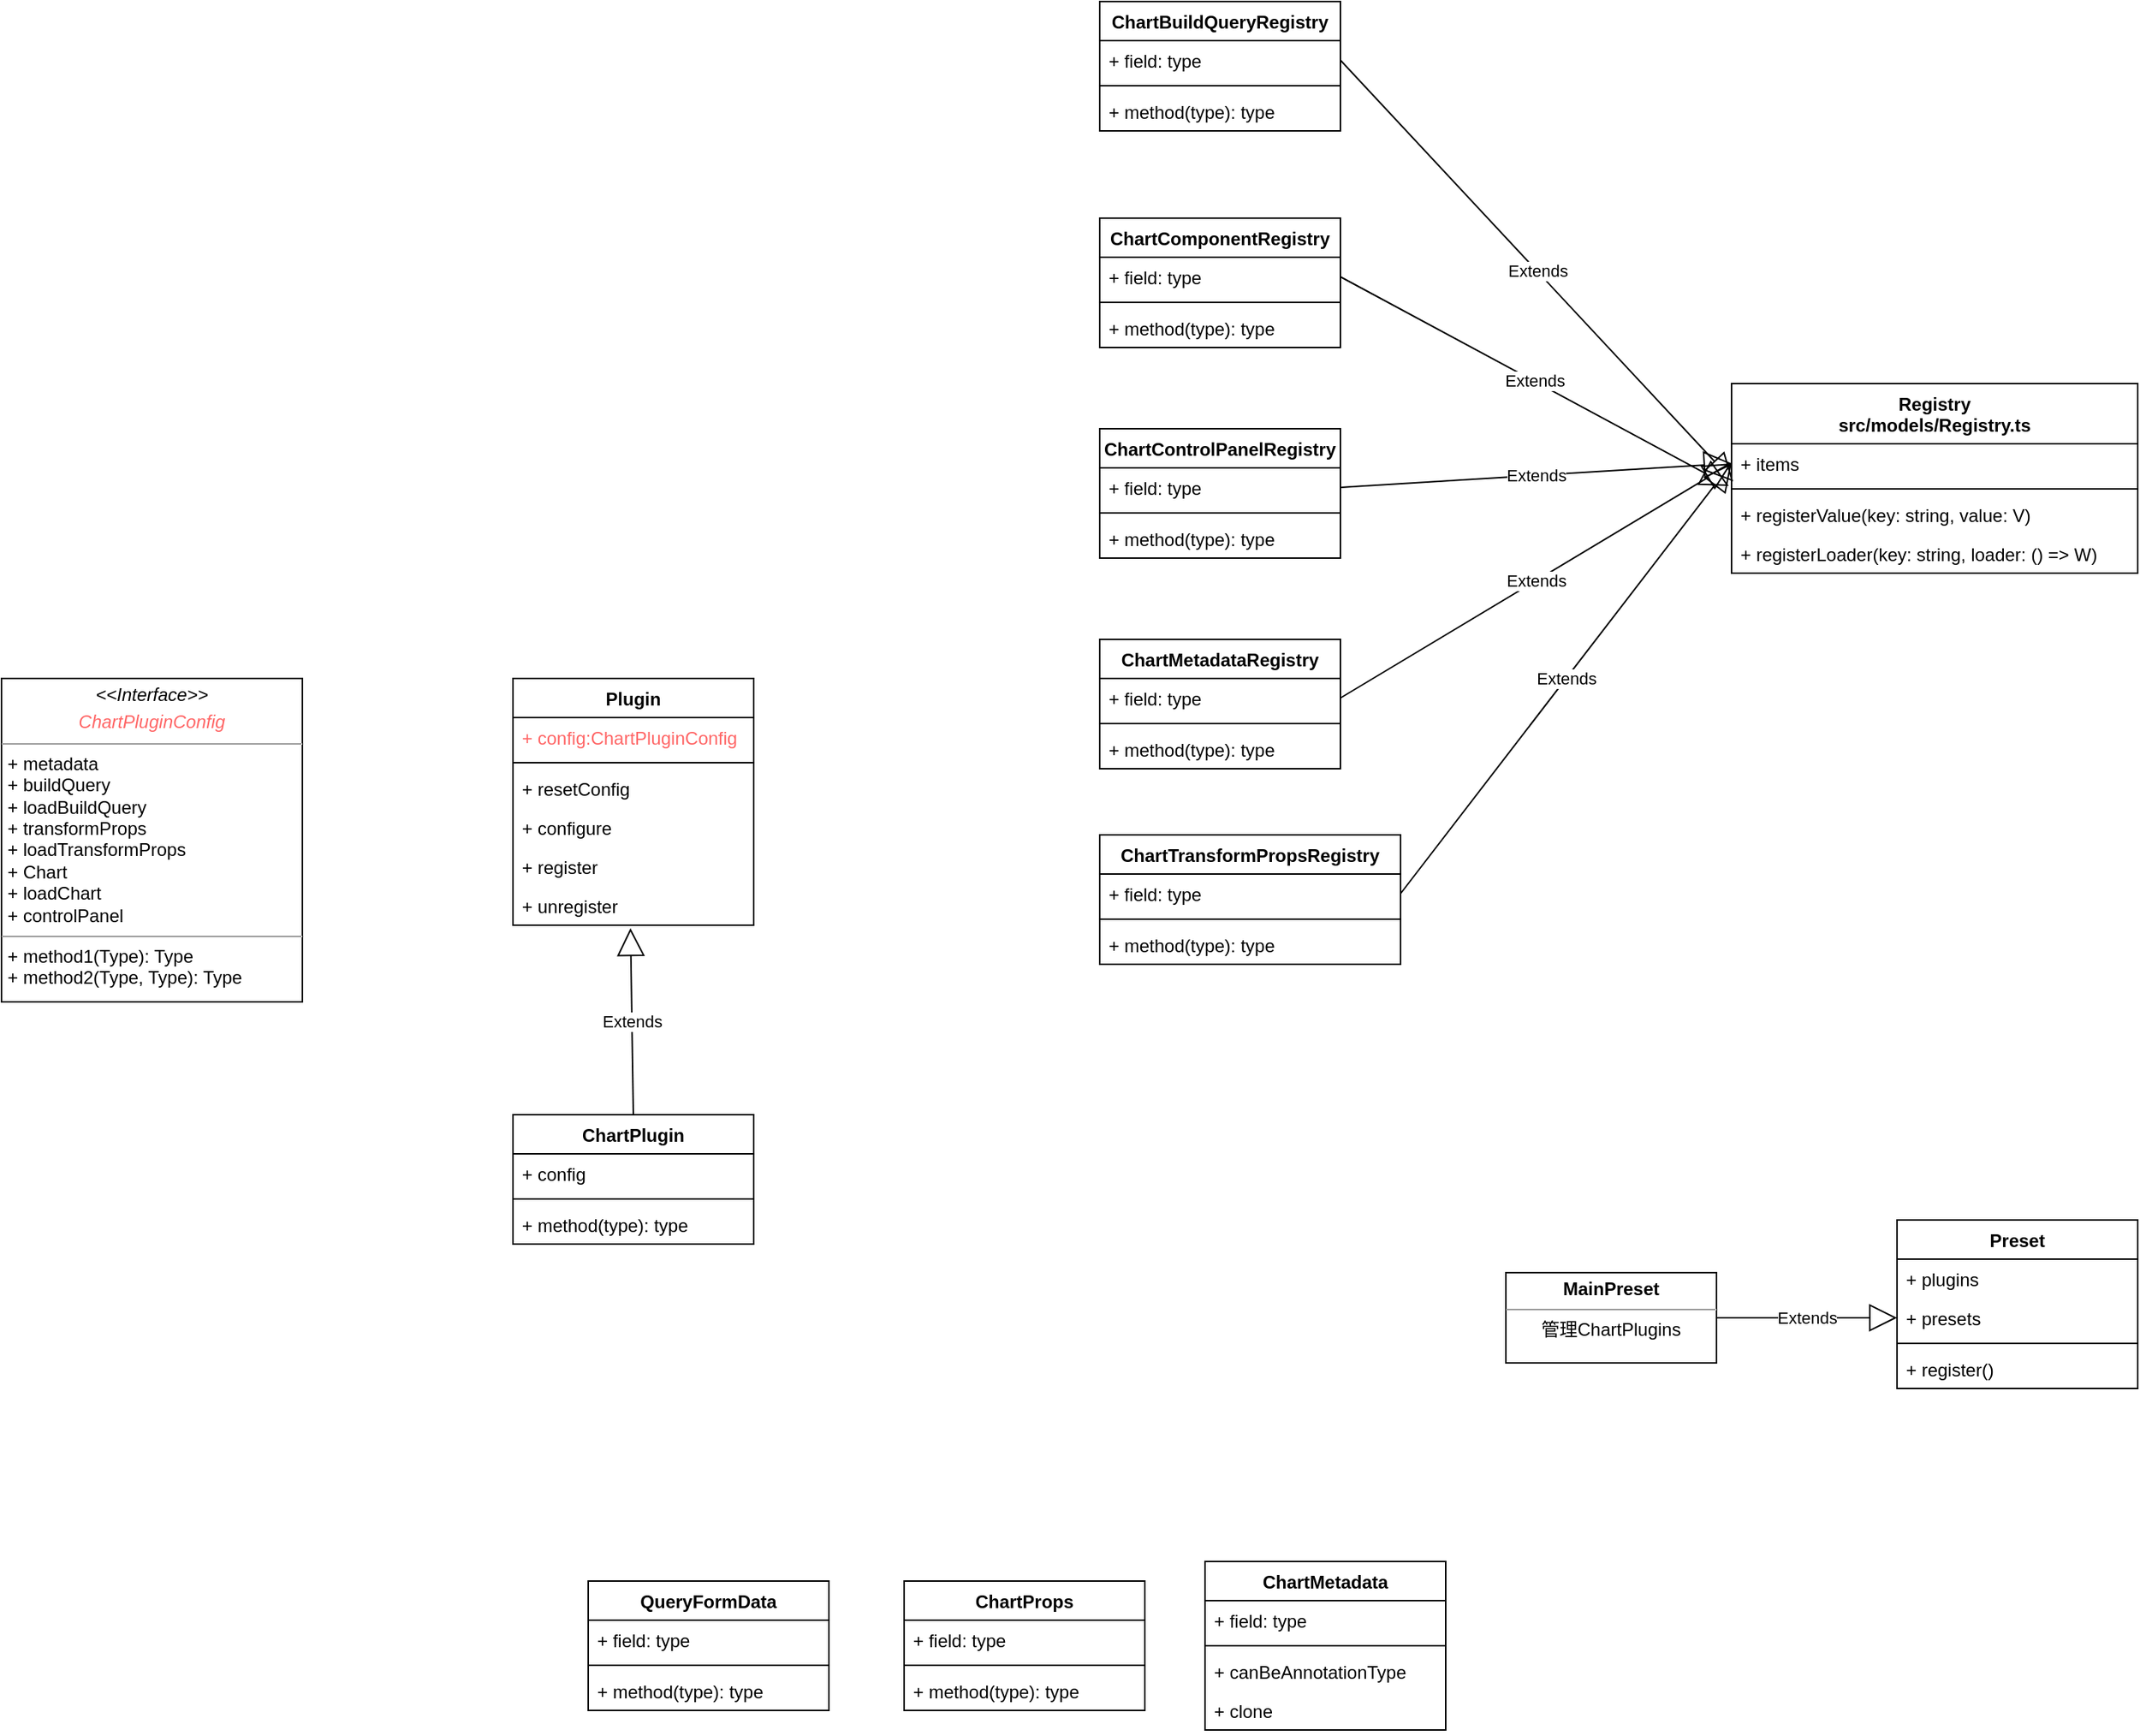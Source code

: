 <mxfile version="16.4.2" type="github">
  <diagram id="PTJ9c7ZdVEwkmotdVGtT" name="Page-1">
    <mxGraphModel dx="1426" dy="794" grid="1" gridSize="10" guides="1" tooltips="1" connect="1" arrows="1" fold="1" page="1" pageScale="1" pageWidth="3300" pageHeight="4681" math="0" shadow="0">
      <root>
        <mxCell id="0" />
        <mxCell id="1" parent="0" />
        <mxCell id="rIG7xJCUm3hWrijcsFpA-4" value="Registry&#xa;src/models/Registry.ts" style="swimlane;fontStyle=1;align=center;verticalAlign=top;childLayout=stackLayout;horizontal=1;startSize=40;horizontalStack=0;resizeParent=1;resizeParentMax=0;resizeLast=0;collapsible=1;marginBottom=0;" parent="1" vertex="1">
          <mxGeometry x="1350" y="314" width="270" height="126" as="geometry">
            <mxRectangle x="1070" y="330" width="80" height="26" as="alternateBounds" />
          </mxGeometry>
        </mxCell>
        <mxCell id="rIG7xJCUm3hWrijcsFpA-5" value="+ items" style="text;strokeColor=none;fillColor=none;align=left;verticalAlign=top;spacingLeft=4;spacingRight=4;overflow=hidden;rotatable=0;points=[[0,0.5],[1,0.5]];portConstraint=eastwest;" parent="rIG7xJCUm3hWrijcsFpA-4" vertex="1">
          <mxGeometry y="40" width="270" height="26" as="geometry" />
        </mxCell>
        <mxCell id="rIG7xJCUm3hWrijcsFpA-6" value="" style="line;strokeWidth=1;fillColor=none;align=left;verticalAlign=middle;spacingTop=-1;spacingLeft=3;spacingRight=3;rotatable=0;labelPosition=right;points=[];portConstraint=eastwest;" parent="rIG7xJCUm3hWrijcsFpA-4" vertex="1">
          <mxGeometry y="66" width="270" height="8" as="geometry" />
        </mxCell>
        <mxCell id="rIG7xJCUm3hWrijcsFpA-7" value="+ registerValue(key: string, value: V)" style="text;strokeColor=none;fillColor=none;align=left;verticalAlign=top;spacingLeft=4;spacingRight=4;overflow=hidden;rotatable=0;points=[[0,0.5],[1,0.5]];portConstraint=eastwest;" parent="rIG7xJCUm3hWrijcsFpA-4" vertex="1">
          <mxGeometry y="74" width="270" height="26" as="geometry" />
        </mxCell>
        <mxCell id="rIG7xJCUm3hWrijcsFpA-12" value="+ registerLoader(key: string, loader: () =&gt; W)" style="text;strokeColor=none;fillColor=none;align=left;verticalAlign=top;spacingLeft=4;spacingRight=4;overflow=hidden;rotatable=0;points=[[0,0.5],[1,0.5]];portConstraint=eastwest;" parent="rIG7xJCUm3hWrijcsFpA-4" vertex="1">
          <mxGeometry y="100" width="270" height="26" as="geometry" />
        </mxCell>
        <mxCell id="rIG7xJCUm3hWrijcsFpA-13" value="Extends" style="endArrow=block;endSize=16;endFill=0;html=1;rounded=0;exitX=1;exitY=0.5;exitDx=0;exitDy=0;entryX=0.004;entryY=0.962;entryDx=0;entryDy=0;entryPerimeter=0;" parent="1" edge="1" target="rIG7xJCUm3hWrijcsFpA-5" source="rIG7xJCUm3hWrijcsFpA-32">
          <mxGeometry width="160" relative="1" as="geometry">
            <mxPoint x="1100" y="110.5" as="sourcePoint" />
            <mxPoint x="1270" y="430" as="targetPoint" />
          </mxGeometry>
        </mxCell>
        <mxCell id="rIG7xJCUm3hWrijcsFpA-31" value="ChartBuildQueryRegistry" style="swimlane;fontStyle=1;align=center;verticalAlign=top;childLayout=stackLayout;horizontal=1;startSize=26;horizontalStack=0;resizeParent=1;resizeParentMax=0;resizeLast=0;collapsible=1;marginBottom=0;" parent="1" vertex="1">
          <mxGeometry x="930" y="60" width="160" height="86" as="geometry" />
        </mxCell>
        <mxCell id="rIG7xJCUm3hWrijcsFpA-32" value="+ field: type" style="text;strokeColor=none;fillColor=none;align=left;verticalAlign=top;spacingLeft=4;spacingRight=4;overflow=hidden;rotatable=0;points=[[0,0.5],[1,0.5]];portConstraint=eastwest;" parent="rIG7xJCUm3hWrijcsFpA-31" vertex="1">
          <mxGeometry y="26" width="160" height="26" as="geometry" />
        </mxCell>
        <mxCell id="rIG7xJCUm3hWrijcsFpA-33" value="" style="line;strokeWidth=1;fillColor=none;align=left;verticalAlign=middle;spacingTop=-1;spacingLeft=3;spacingRight=3;rotatable=0;labelPosition=right;points=[];portConstraint=eastwest;" parent="rIG7xJCUm3hWrijcsFpA-31" vertex="1">
          <mxGeometry y="52" width="160" height="8" as="geometry" />
        </mxCell>
        <mxCell id="rIG7xJCUm3hWrijcsFpA-34" value="+ method(type): type" style="text;strokeColor=none;fillColor=none;align=left;verticalAlign=top;spacingLeft=4;spacingRight=4;overflow=hidden;rotatable=0;points=[[0,0.5],[1,0.5]];portConstraint=eastwest;" parent="rIG7xJCUm3hWrijcsFpA-31" vertex="1">
          <mxGeometry y="60" width="160" height="26" as="geometry" />
        </mxCell>
        <mxCell id="wdkPsjvmEhmPJZRDSZlT-5" value="ChartComponentRegistry" style="swimlane;fontStyle=1;align=center;verticalAlign=top;childLayout=stackLayout;horizontal=1;startSize=26;horizontalStack=0;resizeParent=1;resizeParentMax=0;resizeLast=0;collapsible=1;marginBottom=0;" vertex="1" parent="1">
          <mxGeometry x="930" y="204" width="160" height="86" as="geometry" />
        </mxCell>
        <mxCell id="wdkPsjvmEhmPJZRDSZlT-6" value="+ field: type" style="text;strokeColor=none;fillColor=none;align=left;verticalAlign=top;spacingLeft=4;spacingRight=4;overflow=hidden;rotatable=0;points=[[0,0.5],[1,0.5]];portConstraint=eastwest;" vertex="1" parent="wdkPsjvmEhmPJZRDSZlT-5">
          <mxGeometry y="26" width="160" height="26" as="geometry" />
        </mxCell>
        <mxCell id="wdkPsjvmEhmPJZRDSZlT-7" value="" style="line;strokeWidth=1;fillColor=none;align=left;verticalAlign=middle;spacingTop=-1;spacingLeft=3;spacingRight=3;rotatable=0;labelPosition=right;points=[];portConstraint=eastwest;" vertex="1" parent="wdkPsjvmEhmPJZRDSZlT-5">
          <mxGeometry y="52" width="160" height="8" as="geometry" />
        </mxCell>
        <mxCell id="wdkPsjvmEhmPJZRDSZlT-8" value="+ method(type): type" style="text;strokeColor=none;fillColor=none;align=left;verticalAlign=top;spacingLeft=4;spacingRight=4;overflow=hidden;rotatable=0;points=[[0,0.5],[1,0.5]];portConstraint=eastwest;" vertex="1" parent="wdkPsjvmEhmPJZRDSZlT-5">
          <mxGeometry y="60" width="160" height="26" as="geometry" />
        </mxCell>
        <mxCell id="wdkPsjvmEhmPJZRDSZlT-9" value="ChartControlPanelRegistry" style="swimlane;fontStyle=1;align=center;verticalAlign=top;childLayout=stackLayout;horizontal=1;startSize=26;horizontalStack=0;resizeParent=1;resizeParentMax=0;resizeLast=0;collapsible=1;marginBottom=0;" vertex="1" parent="1">
          <mxGeometry x="930" y="344" width="160" height="86" as="geometry" />
        </mxCell>
        <mxCell id="wdkPsjvmEhmPJZRDSZlT-10" value="+ field: type" style="text;strokeColor=none;fillColor=none;align=left;verticalAlign=top;spacingLeft=4;spacingRight=4;overflow=hidden;rotatable=0;points=[[0,0.5],[1,0.5]];portConstraint=eastwest;" vertex="1" parent="wdkPsjvmEhmPJZRDSZlT-9">
          <mxGeometry y="26" width="160" height="26" as="geometry" />
        </mxCell>
        <mxCell id="wdkPsjvmEhmPJZRDSZlT-11" value="" style="line;strokeWidth=1;fillColor=none;align=left;verticalAlign=middle;spacingTop=-1;spacingLeft=3;spacingRight=3;rotatable=0;labelPosition=right;points=[];portConstraint=eastwest;" vertex="1" parent="wdkPsjvmEhmPJZRDSZlT-9">
          <mxGeometry y="52" width="160" height="8" as="geometry" />
        </mxCell>
        <mxCell id="wdkPsjvmEhmPJZRDSZlT-12" value="+ method(type): type" style="text;strokeColor=none;fillColor=none;align=left;verticalAlign=top;spacingLeft=4;spacingRight=4;overflow=hidden;rotatable=0;points=[[0,0.5],[1,0.5]];portConstraint=eastwest;" vertex="1" parent="wdkPsjvmEhmPJZRDSZlT-9">
          <mxGeometry y="60" width="160" height="26" as="geometry" />
        </mxCell>
        <mxCell id="wdkPsjvmEhmPJZRDSZlT-13" value="ChartMetadataRegistry" style="swimlane;fontStyle=1;align=center;verticalAlign=top;childLayout=stackLayout;horizontal=1;startSize=26;horizontalStack=0;resizeParent=1;resizeParentMax=0;resizeLast=0;collapsible=1;marginBottom=0;" vertex="1" parent="1">
          <mxGeometry x="930" y="484" width="160" height="86" as="geometry" />
        </mxCell>
        <mxCell id="wdkPsjvmEhmPJZRDSZlT-14" value="+ field: type" style="text;strokeColor=none;fillColor=none;align=left;verticalAlign=top;spacingLeft=4;spacingRight=4;overflow=hidden;rotatable=0;points=[[0,0.5],[1,0.5]];portConstraint=eastwest;" vertex="1" parent="wdkPsjvmEhmPJZRDSZlT-13">
          <mxGeometry y="26" width="160" height="26" as="geometry" />
        </mxCell>
        <mxCell id="wdkPsjvmEhmPJZRDSZlT-15" value="" style="line;strokeWidth=1;fillColor=none;align=left;verticalAlign=middle;spacingTop=-1;spacingLeft=3;spacingRight=3;rotatable=0;labelPosition=right;points=[];portConstraint=eastwest;" vertex="1" parent="wdkPsjvmEhmPJZRDSZlT-13">
          <mxGeometry y="52" width="160" height="8" as="geometry" />
        </mxCell>
        <mxCell id="wdkPsjvmEhmPJZRDSZlT-16" value="+ method(type): type" style="text;strokeColor=none;fillColor=none;align=left;verticalAlign=top;spacingLeft=4;spacingRight=4;overflow=hidden;rotatable=0;points=[[0,0.5],[1,0.5]];portConstraint=eastwest;" vertex="1" parent="wdkPsjvmEhmPJZRDSZlT-13">
          <mxGeometry y="60" width="160" height="26" as="geometry" />
        </mxCell>
        <mxCell id="wdkPsjvmEhmPJZRDSZlT-17" value="ChartTransformPropsRegistry" style="swimlane;fontStyle=1;align=center;verticalAlign=top;childLayout=stackLayout;horizontal=1;startSize=26;horizontalStack=0;resizeParent=1;resizeParentMax=0;resizeLast=0;collapsible=1;marginBottom=0;" vertex="1" parent="1">
          <mxGeometry x="930" y="614" width="200" height="86" as="geometry" />
        </mxCell>
        <mxCell id="wdkPsjvmEhmPJZRDSZlT-18" value="+ field: type" style="text;strokeColor=none;fillColor=none;align=left;verticalAlign=top;spacingLeft=4;spacingRight=4;overflow=hidden;rotatable=0;points=[[0,0.5],[1,0.5]];portConstraint=eastwest;" vertex="1" parent="wdkPsjvmEhmPJZRDSZlT-17">
          <mxGeometry y="26" width="200" height="26" as="geometry" />
        </mxCell>
        <mxCell id="wdkPsjvmEhmPJZRDSZlT-19" value="" style="line;strokeWidth=1;fillColor=none;align=left;verticalAlign=middle;spacingTop=-1;spacingLeft=3;spacingRight=3;rotatable=0;labelPosition=right;points=[];portConstraint=eastwest;" vertex="1" parent="wdkPsjvmEhmPJZRDSZlT-17">
          <mxGeometry y="52" width="200" height="8" as="geometry" />
        </mxCell>
        <mxCell id="wdkPsjvmEhmPJZRDSZlT-20" value="+ method(type): type" style="text;strokeColor=none;fillColor=none;align=left;verticalAlign=top;spacingLeft=4;spacingRight=4;overflow=hidden;rotatable=0;points=[[0,0.5],[1,0.5]];portConstraint=eastwest;" vertex="1" parent="wdkPsjvmEhmPJZRDSZlT-17">
          <mxGeometry y="60" width="200" height="26" as="geometry" />
        </mxCell>
        <mxCell id="wdkPsjvmEhmPJZRDSZlT-22" value="Extends" style="endArrow=block;endSize=16;endFill=0;html=1;rounded=0;entryX=-0.007;entryY=1.077;entryDx=0;entryDy=0;entryPerimeter=0;exitX=1;exitY=0.5;exitDx=0;exitDy=0;" edge="1" parent="1" source="wdkPsjvmEhmPJZRDSZlT-6" target="rIG7xJCUm3hWrijcsFpA-5">
          <mxGeometry width="160" relative="1" as="geometry">
            <mxPoint x="1050" y="384" as="sourcePoint" />
            <mxPoint x="1210" y="384" as="targetPoint" />
          </mxGeometry>
        </mxCell>
        <mxCell id="wdkPsjvmEhmPJZRDSZlT-23" value="Extends" style="endArrow=block;endSize=16;endFill=0;html=1;rounded=0;exitX=1;exitY=0.5;exitDx=0;exitDy=0;entryX=0;entryY=0.5;entryDx=0;entryDy=0;" edge="1" parent="1" source="wdkPsjvmEhmPJZRDSZlT-10" target="rIG7xJCUm3hWrijcsFpA-5">
          <mxGeometry width="160" relative="1" as="geometry">
            <mxPoint x="1050" y="384" as="sourcePoint" />
            <mxPoint x="1380" y="424" as="targetPoint" />
          </mxGeometry>
        </mxCell>
        <mxCell id="wdkPsjvmEhmPJZRDSZlT-25" value="Extends" style="endArrow=block;endSize=16;endFill=0;html=1;rounded=0;exitX=1;exitY=0.5;exitDx=0;exitDy=0;entryX=0;entryY=0.5;entryDx=0;entryDy=0;" edge="1" parent="1" source="wdkPsjvmEhmPJZRDSZlT-14" target="rIG7xJCUm3hWrijcsFpA-5">
          <mxGeometry width="160" relative="1" as="geometry">
            <mxPoint x="1050" y="384" as="sourcePoint" />
            <mxPoint x="1210" y="384" as="targetPoint" />
          </mxGeometry>
        </mxCell>
        <mxCell id="wdkPsjvmEhmPJZRDSZlT-27" value="Extends" style="endArrow=block;endSize=16;endFill=0;html=1;rounded=0;exitX=1;exitY=0.5;exitDx=0;exitDy=0;entryX=0;entryY=0.5;entryDx=0;entryDy=0;" edge="1" parent="1" source="wdkPsjvmEhmPJZRDSZlT-18" target="rIG7xJCUm3hWrijcsFpA-5">
          <mxGeometry width="160" relative="1" as="geometry">
            <mxPoint x="1050" y="384" as="sourcePoint" />
            <mxPoint x="1430" y="374" as="targetPoint" />
          </mxGeometry>
        </mxCell>
        <mxCell id="wdkPsjvmEhmPJZRDSZlT-28" value="Preset" style="swimlane;fontStyle=1;align=center;verticalAlign=top;childLayout=stackLayout;horizontal=1;startSize=26;horizontalStack=0;resizeParent=1;resizeParentMax=0;resizeLast=0;collapsible=1;marginBottom=0;" vertex="1" parent="1">
          <mxGeometry x="1460" y="870" width="160" height="112" as="geometry" />
        </mxCell>
        <mxCell id="wdkPsjvmEhmPJZRDSZlT-32" value="+ plugins" style="text;strokeColor=none;fillColor=none;align=left;verticalAlign=top;spacingLeft=4;spacingRight=4;overflow=hidden;rotatable=0;points=[[0,0.5],[1,0.5]];portConstraint=eastwest;" vertex="1" parent="wdkPsjvmEhmPJZRDSZlT-28">
          <mxGeometry y="26" width="160" height="26" as="geometry" />
        </mxCell>
        <mxCell id="wdkPsjvmEhmPJZRDSZlT-29" value="+ presets" style="text;strokeColor=none;fillColor=none;align=left;verticalAlign=top;spacingLeft=4;spacingRight=4;overflow=hidden;rotatable=0;points=[[0,0.5],[1,0.5]];portConstraint=eastwest;" vertex="1" parent="wdkPsjvmEhmPJZRDSZlT-28">
          <mxGeometry y="52" width="160" height="26" as="geometry" />
        </mxCell>
        <mxCell id="wdkPsjvmEhmPJZRDSZlT-30" value="" style="line;strokeWidth=1;fillColor=none;align=left;verticalAlign=middle;spacingTop=-1;spacingLeft=3;spacingRight=3;rotatable=0;labelPosition=right;points=[];portConstraint=eastwest;" vertex="1" parent="wdkPsjvmEhmPJZRDSZlT-28">
          <mxGeometry y="78" width="160" height="8" as="geometry" />
        </mxCell>
        <mxCell id="wdkPsjvmEhmPJZRDSZlT-31" value="+ register()" style="text;strokeColor=none;fillColor=none;align=left;verticalAlign=top;spacingLeft=4;spacingRight=4;overflow=hidden;rotatable=0;points=[[0,0.5],[1,0.5]];portConstraint=eastwest;" vertex="1" parent="wdkPsjvmEhmPJZRDSZlT-28">
          <mxGeometry y="86" width="160" height="26" as="geometry" />
        </mxCell>
        <mxCell id="wdkPsjvmEhmPJZRDSZlT-37" value="Extends" style="endArrow=block;endSize=16;endFill=0;html=1;rounded=0;entryX=0;entryY=0.5;entryDx=0;entryDy=0;exitX=1;exitY=0.5;exitDx=0;exitDy=0;" edge="1" parent="1" source="wdkPsjvmEhmPJZRDSZlT-38" target="wdkPsjvmEhmPJZRDSZlT-29">
          <mxGeometry width="160" relative="1" as="geometry">
            <mxPoint x="1250" y="860" as="sourcePoint" />
            <mxPoint x="1410" y="860" as="targetPoint" />
          </mxGeometry>
        </mxCell>
        <mxCell id="wdkPsjvmEhmPJZRDSZlT-38" value="&lt;p style=&quot;margin: 0px ; margin-top: 4px ; text-align: center&quot;&gt;&lt;b&gt;MainPreset&lt;/b&gt;&lt;/p&gt;&lt;hr size=&quot;1&quot;&gt;&lt;div style=&quot;text-align: center ; height: 2px&quot;&gt;管理ChartPlugins&lt;/div&gt;" style="verticalAlign=top;align=left;overflow=fill;fontSize=12;fontFamily=Helvetica;html=1;" vertex="1" parent="1">
          <mxGeometry x="1200" y="905" width="140" height="60" as="geometry" />
        </mxCell>
        <mxCell id="wdkPsjvmEhmPJZRDSZlT-46" value="Plugin" style="swimlane;fontStyle=1;align=center;verticalAlign=top;childLayout=stackLayout;horizontal=1;startSize=26;horizontalStack=0;resizeParent=1;resizeParentMax=0;resizeLast=0;collapsible=1;marginBottom=0;" vertex="1" parent="1">
          <mxGeometry x="540" y="510" width="160" height="164" as="geometry" />
        </mxCell>
        <mxCell id="wdkPsjvmEhmPJZRDSZlT-47" value="+ config:ChartPluginConfig" style="text;strokeColor=none;fillColor=none;align=left;verticalAlign=top;spacingLeft=4;spacingRight=4;overflow=hidden;rotatable=0;points=[[0,0.5],[1,0.5]];portConstraint=eastwest;fontColor=#FF6666;" vertex="1" parent="wdkPsjvmEhmPJZRDSZlT-46">
          <mxGeometry y="26" width="160" height="26" as="geometry" />
        </mxCell>
        <mxCell id="wdkPsjvmEhmPJZRDSZlT-48" value="" style="line;strokeWidth=1;fillColor=none;align=left;verticalAlign=middle;spacingTop=-1;spacingLeft=3;spacingRight=3;rotatable=0;labelPosition=right;points=[];portConstraint=eastwest;" vertex="1" parent="wdkPsjvmEhmPJZRDSZlT-46">
          <mxGeometry y="52" width="160" height="8" as="geometry" />
        </mxCell>
        <mxCell id="wdkPsjvmEhmPJZRDSZlT-49" value="+ resetConfig" style="text;strokeColor=none;fillColor=none;align=left;verticalAlign=top;spacingLeft=4;spacingRight=4;overflow=hidden;rotatable=0;points=[[0,0.5],[1,0.5]];portConstraint=eastwest;" vertex="1" parent="wdkPsjvmEhmPJZRDSZlT-46">
          <mxGeometry y="60" width="160" height="26" as="geometry" />
        </mxCell>
        <mxCell id="wdkPsjvmEhmPJZRDSZlT-50" value="+ configure" style="text;strokeColor=none;fillColor=none;align=left;verticalAlign=top;spacingLeft=4;spacingRight=4;overflow=hidden;rotatable=0;points=[[0,0.5],[1,0.5]];portConstraint=eastwest;" vertex="1" parent="wdkPsjvmEhmPJZRDSZlT-46">
          <mxGeometry y="86" width="160" height="26" as="geometry" />
        </mxCell>
        <mxCell id="wdkPsjvmEhmPJZRDSZlT-51" value="+ register" style="text;strokeColor=none;fillColor=none;align=left;verticalAlign=top;spacingLeft=4;spacingRight=4;overflow=hidden;rotatable=0;points=[[0,0.5],[1,0.5]];portConstraint=eastwest;" vertex="1" parent="wdkPsjvmEhmPJZRDSZlT-46">
          <mxGeometry y="112" width="160" height="26" as="geometry" />
        </mxCell>
        <mxCell id="wdkPsjvmEhmPJZRDSZlT-52" value="+ unregister" style="text;strokeColor=none;fillColor=none;align=left;verticalAlign=top;spacingLeft=4;spacingRight=4;overflow=hidden;rotatable=0;points=[[0,0.5],[1,0.5]];portConstraint=eastwest;" vertex="1" parent="wdkPsjvmEhmPJZRDSZlT-46">
          <mxGeometry y="138" width="160" height="26" as="geometry" />
        </mxCell>
        <mxCell id="wdkPsjvmEhmPJZRDSZlT-53" value="ChartPlugin" style="swimlane;fontStyle=1;align=center;verticalAlign=top;childLayout=stackLayout;horizontal=1;startSize=26;horizontalStack=0;resizeParent=1;resizeParentMax=0;resizeLast=0;collapsible=1;marginBottom=0;" vertex="1" parent="1">
          <mxGeometry x="540" y="800" width="160" height="86" as="geometry" />
        </mxCell>
        <mxCell id="wdkPsjvmEhmPJZRDSZlT-54" value="+ config" style="text;strokeColor=none;fillColor=none;align=left;verticalAlign=top;spacingLeft=4;spacingRight=4;overflow=hidden;rotatable=0;points=[[0,0.5],[1,0.5]];portConstraint=eastwest;" vertex="1" parent="wdkPsjvmEhmPJZRDSZlT-53">
          <mxGeometry y="26" width="160" height="26" as="geometry" />
        </mxCell>
        <mxCell id="wdkPsjvmEhmPJZRDSZlT-55" value="" style="line;strokeWidth=1;fillColor=none;align=left;verticalAlign=middle;spacingTop=-1;spacingLeft=3;spacingRight=3;rotatable=0;labelPosition=right;points=[];portConstraint=eastwest;" vertex="1" parent="wdkPsjvmEhmPJZRDSZlT-53">
          <mxGeometry y="52" width="160" height="8" as="geometry" />
        </mxCell>
        <mxCell id="wdkPsjvmEhmPJZRDSZlT-56" value="+ method(type): type" style="text;strokeColor=none;fillColor=none;align=left;verticalAlign=top;spacingLeft=4;spacingRight=4;overflow=hidden;rotatable=0;points=[[0,0.5],[1,0.5]];portConstraint=eastwest;" vertex="1" parent="wdkPsjvmEhmPJZRDSZlT-53">
          <mxGeometry y="60" width="160" height="26" as="geometry" />
        </mxCell>
        <mxCell id="wdkPsjvmEhmPJZRDSZlT-57" value="Extends" style="endArrow=block;endSize=16;endFill=0;html=1;rounded=0;exitX=0.5;exitY=0;exitDx=0;exitDy=0;entryX=0.488;entryY=1.077;entryDx=0;entryDy=0;entryPerimeter=0;" edge="1" parent="1" source="wdkPsjvmEhmPJZRDSZlT-53" target="wdkPsjvmEhmPJZRDSZlT-52">
          <mxGeometry width="160" relative="1" as="geometry">
            <mxPoint x="740" y="860" as="sourcePoint" />
            <mxPoint x="900" y="860" as="targetPoint" />
          </mxGeometry>
        </mxCell>
        <mxCell id="wdkPsjvmEhmPJZRDSZlT-58" value="ChartMetadata" style="swimlane;fontStyle=1;align=center;verticalAlign=top;childLayout=stackLayout;horizontal=1;startSize=26;horizontalStack=0;resizeParent=1;resizeParentMax=0;resizeLast=0;collapsible=1;marginBottom=0;" vertex="1" parent="1">
          <mxGeometry x="1000" y="1097" width="160" height="112" as="geometry" />
        </mxCell>
        <mxCell id="wdkPsjvmEhmPJZRDSZlT-59" value="+ field: type" style="text;strokeColor=none;fillColor=none;align=left;verticalAlign=top;spacingLeft=4;spacingRight=4;overflow=hidden;rotatable=0;points=[[0,0.5],[1,0.5]];portConstraint=eastwest;" vertex="1" parent="wdkPsjvmEhmPJZRDSZlT-58">
          <mxGeometry y="26" width="160" height="26" as="geometry" />
        </mxCell>
        <mxCell id="wdkPsjvmEhmPJZRDSZlT-60" value="" style="line;strokeWidth=1;fillColor=none;align=left;verticalAlign=middle;spacingTop=-1;spacingLeft=3;spacingRight=3;rotatable=0;labelPosition=right;points=[];portConstraint=eastwest;" vertex="1" parent="wdkPsjvmEhmPJZRDSZlT-58">
          <mxGeometry y="52" width="160" height="8" as="geometry" />
        </mxCell>
        <mxCell id="wdkPsjvmEhmPJZRDSZlT-61" value="+ canBeAnnotationType" style="text;strokeColor=none;fillColor=none;align=left;verticalAlign=top;spacingLeft=4;spacingRight=4;overflow=hidden;rotatable=0;points=[[0,0.5],[1,0.5]];portConstraint=eastwest;" vertex="1" parent="wdkPsjvmEhmPJZRDSZlT-58">
          <mxGeometry y="60" width="160" height="26" as="geometry" />
        </mxCell>
        <mxCell id="wdkPsjvmEhmPJZRDSZlT-62" value="+ clone" style="text;strokeColor=none;fillColor=none;align=left;verticalAlign=top;spacingLeft=4;spacingRight=4;overflow=hidden;rotatable=0;points=[[0,0.5],[1,0.5]];portConstraint=eastwest;" vertex="1" parent="wdkPsjvmEhmPJZRDSZlT-58">
          <mxGeometry y="86" width="160" height="26" as="geometry" />
        </mxCell>
        <mxCell id="wdkPsjvmEhmPJZRDSZlT-63" value="ChartProps" style="swimlane;fontStyle=1;align=center;verticalAlign=top;childLayout=stackLayout;horizontal=1;startSize=26;horizontalStack=0;resizeParent=1;resizeParentMax=0;resizeLast=0;collapsible=1;marginBottom=0;" vertex="1" parent="1">
          <mxGeometry x="800" y="1110" width="160" height="86" as="geometry" />
        </mxCell>
        <mxCell id="wdkPsjvmEhmPJZRDSZlT-64" value="+ field: type" style="text;strokeColor=none;fillColor=none;align=left;verticalAlign=top;spacingLeft=4;spacingRight=4;overflow=hidden;rotatable=0;points=[[0,0.5],[1,0.5]];portConstraint=eastwest;" vertex="1" parent="wdkPsjvmEhmPJZRDSZlT-63">
          <mxGeometry y="26" width="160" height="26" as="geometry" />
        </mxCell>
        <mxCell id="wdkPsjvmEhmPJZRDSZlT-65" value="" style="line;strokeWidth=1;fillColor=none;align=left;verticalAlign=middle;spacingTop=-1;spacingLeft=3;spacingRight=3;rotatable=0;labelPosition=right;points=[];portConstraint=eastwest;" vertex="1" parent="wdkPsjvmEhmPJZRDSZlT-63">
          <mxGeometry y="52" width="160" height="8" as="geometry" />
        </mxCell>
        <mxCell id="wdkPsjvmEhmPJZRDSZlT-66" value="+ method(type): type" style="text;strokeColor=none;fillColor=none;align=left;verticalAlign=top;spacingLeft=4;spacingRight=4;overflow=hidden;rotatable=0;points=[[0,0.5],[1,0.5]];portConstraint=eastwest;" vertex="1" parent="wdkPsjvmEhmPJZRDSZlT-63">
          <mxGeometry y="60" width="160" height="26" as="geometry" />
        </mxCell>
        <mxCell id="wdkPsjvmEhmPJZRDSZlT-74" value="QueryFormData" style="swimlane;fontStyle=1;align=center;verticalAlign=top;childLayout=stackLayout;horizontal=1;startSize=26;horizontalStack=0;resizeParent=1;resizeParentMax=0;resizeLast=0;collapsible=1;marginBottom=0;" vertex="1" parent="1">
          <mxGeometry x="590" y="1110" width="160" height="86" as="geometry" />
        </mxCell>
        <mxCell id="wdkPsjvmEhmPJZRDSZlT-75" value="+ field: type" style="text;strokeColor=none;fillColor=none;align=left;verticalAlign=top;spacingLeft=4;spacingRight=4;overflow=hidden;rotatable=0;points=[[0,0.5],[1,0.5]];portConstraint=eastwest;" vertex="1" parent="wdkPsjvmEhmPJZRDSZlT-74">
          <mxGeometry y="26" width="160" height="26" as="geometry" />
        </mxCell>
        <mxCell id="wdkPsjvmEhmPJZRDSZlT-76" value="" style="line;strokeWidth=1;fillColor=none;align=left;verticalAlign=middle;spacingTop=-1;spacingLeft=3;spacingRight=3;rotatable=0;labelPosition=right;points=[];portConstraint=eastwest;" vertex="1" parent="wdkPsjvmEhmPJZRDSZlT-74">
          <mxGeometry y="52" width="160" height="8" as="geometry" />
        </mxCell>
        <mxCell id="wdkPsjvmEhmPJZRDSZlT-77" value="+ method(type): type" style="text;strokeColor=none;fillColor=none;align=left;verticalAlign=top;spacingLeft=4;spacingRight=4;overflow=hidden;rotatable=0;points=[[0,0.5],[1,0.5]];portConstraint=eastwest;" vertex="1" parent="wdkPsjvmEhmPJZRDSZlT-74">
          <mxGeometry y="60" width="160" height="26" as="geometry" />
        </mxCell>
        <mxCell id="wdkPsjvmEhmPJZRDSZlT-79" value="&lt;p style=&quot;margin: 0px ; margin-top: 4px ; text-align: center&quot;&gt;&lt;i&gt;&amp;lt;&amp;lt;Interface&amp;gt;&amp;gt;&lt;/i&gt;&lt;br&gt;&lt;/p&gt;&lt;p style=&quot;margin: 0px ; margin-top: 4px ; text-align: center&quot;&gt;&lt;i&gt;&lt;font color=&quot;#ff6666&quot;&gt;ChartPluginConfig&lt;/font&gt;&lt;/i&gt;&lt;/p&gt;&lt;hr size=&quot;1&quot;&gt;&lt;p style=&quot;margin: 0px ; margin-left: 4px&quot;&gt;+ metadata&lt;br&gt;+ buildQuery&lt;/p&gt;&lt;p style=&quot;margin: 0px ; margin-left: 4px&quot;&gt;+ loadBuildQuery&lt;/p&gt;&lt;p style=&quot;margin: 0px ; margin-left: 4px&quot;&gt;+ transformProps&lt;/p&gt;&lt;p style=&quot;margin: 0px ; margin-left: 4px&quot;&gt;+ loadTransformProps&lt;/p&gt;&lt;p style=&quot;margin: 0px ; margin-left: 4px&quot;&gt;+ Chart&lt;/p&gt;&lt;p style=&quot;margin: 0px ; margin-left: 4px&quot;&gt;+ loadChart&lt;/p&gt;&lt;p style=&quot;margin: 0px ; margin-left: 4px&quot;&gt;+ controlPanel&lt;/p&gt;&lt;hr size=&quot;1&quot;&gt;&lt;p style=&quot;margin: 0px ; margin-left: 4px&quot;&gt;+ method1(Type): Type&lt;br&gt;+ method2(Type, Type): Type&lt;/p&gt;" style="verticalAlign=top;align=left;overflow=fill;fontSize=12;fontFamily=Helvetica;html=1;" vertex="1" parent="1">
          <mxGeometry x="200" y="510" width="200" height="215" as="geometry" />
        </mxCell>
      </root>
    </mxGraphModel>
  </diagram>
</mxfile>
